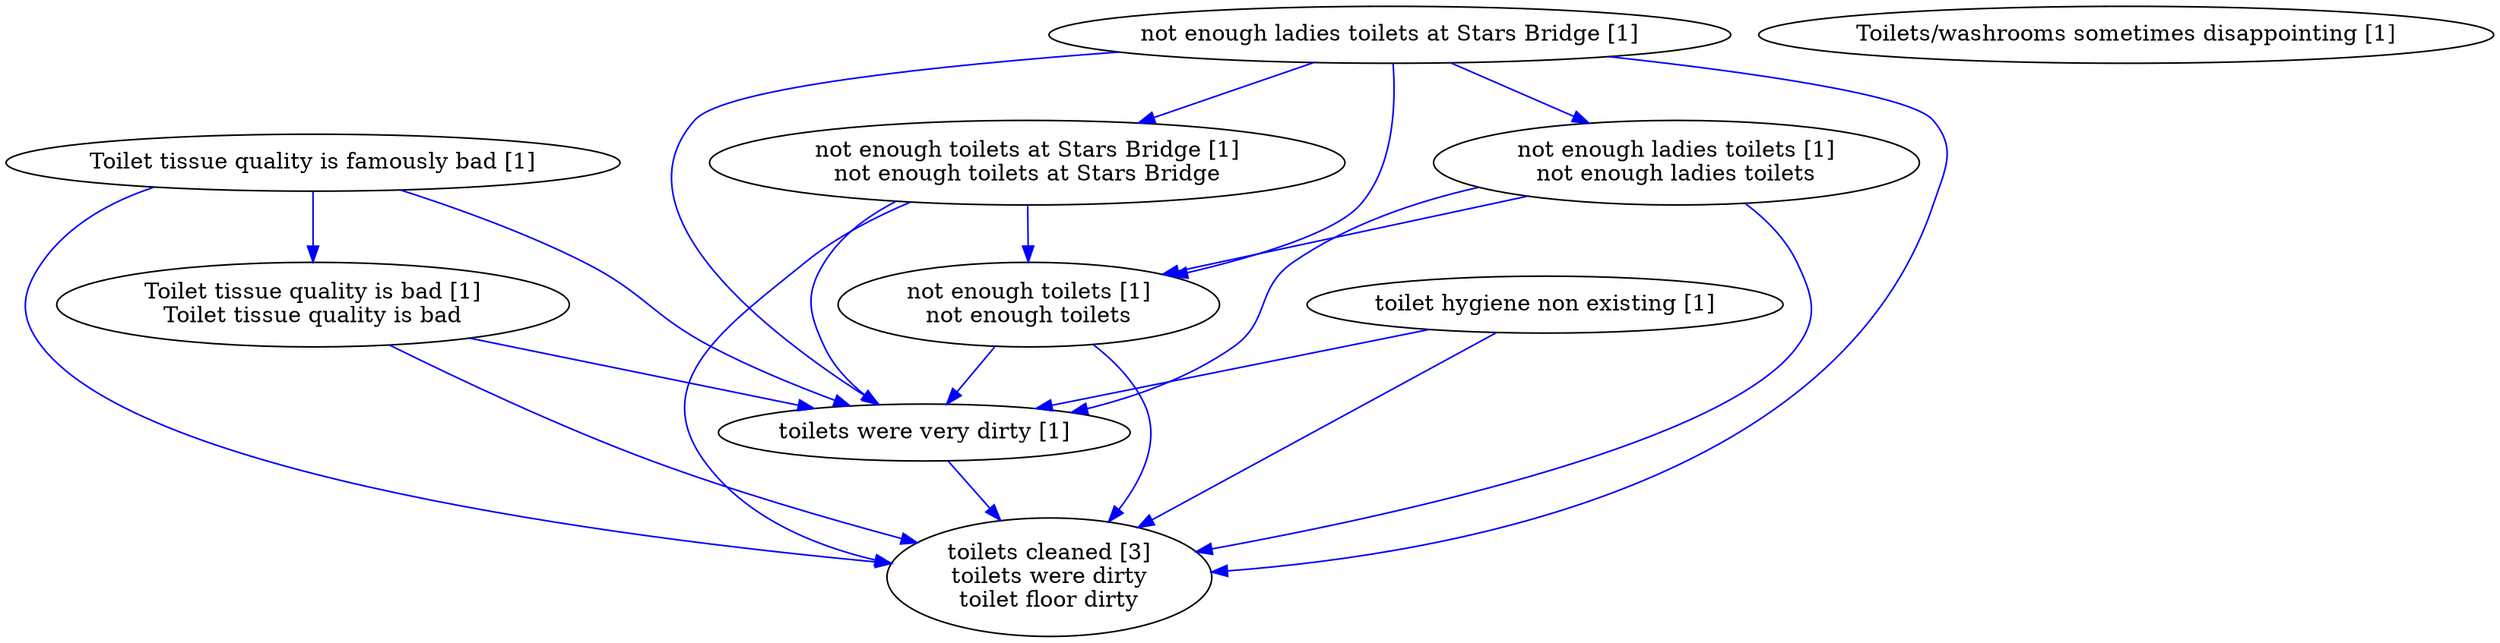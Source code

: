 digraph collapsedGraph {
"toilets cleaned [3]\ntoilets were dirty\ntoilet floor dirty""Toilet tissue quality is famously bad [1]""Toilet tissue quality is bad [1]\nToilet tissue quality is bad""Toilets/washrooms sometimes disappointing [1]""not enough ladies toilets at Stars Bridge [1]""not enough toilets at Stars Bridge [1]\nnot enough toilets at Stars Bridge""not enough toilets [1]\nnot enough toilets""not enough ladies toilets [1]\nnot enough ladies toilets""toilet hygiene non existing [1]""toilets were very dirty [1]""Toilet tissue quality is bad [1]\nToilet tissue quality is bad" -> "toilets cleaned [3]\ntoilets were dirty\ntoilet floor dirty" [color=blue]
"Toilet tissue quality is famously bad [1]" -> "toilets cleaned [3]\ntoilets were dirty\ntoilet floor dirty" [color=blue]
"Toilet tissue quality is famously bad [1]" -> "toilets were very dirty [1]" [color=blue]
"not enough toilets at Stars Bridge [1]\nnot enough toilets at Stars Bridge" -> "toilets cleaned [3]\ntoilets were dirty\ntoilet floor dirty" [color=blue]
"Toilet tissue quality is bad [1]\nToilet tissue quality is bad" -> "toilets were very dirty [1]" [color=blue]
"not enough ladies toilets [1]\nnot enough ladies toilets" -> "toilets cleaned [3]\ntoilets were dirty\ntoilet floor dirty" [color=blue]
"not enough toilets at Stars Bridge [1]\nnot enough toilets at Stars Bridge" -> "toilets were very dirty [1]" [color=blue]
"not enough ladies toilets [1]\nnot enough ladies toilets" -> "toilets were very dirty [1]" [color=blue]
"not enough toilets [1]\nnot enough toilets" -> "toilets cleaned [3]\ntoilets were dirty\ntoilet floor dirty" [color=blue]
"toilets were very dirty [1]" -> "toilets cleaned [3]\ntoilets were dirty\ntoilet floor dirty" [color=blue]
"toilet hygiene non existing [1]" -> "toilets were very dirty [1]" [color=blue]
"toilet hygiene non existing [1]" -> "toilets cleaned [3]\ntoilets were dirty\ntoilet floor dirty" [color=blue]
"not enough ladies toilets at Stars Bridge [1]" -> "toilets cleaned [3]\ntoilets were dirty\ntoilet floor dirty" [color=blue]
"not enough toilets [1]\nnot enough toilets" -> "toilets were very dirty [1]" [color=blue]
"not enough ladies toilets at Stars Bridge [1]" -> "toilets were very dirty [1]" [color=blue]
"Toilet tissue quality is famously bad [1]" -> "Toilet tissue quality is bad [1]\nToilet tissue quality is bad" [color=blue]
"not enough ladies toilets at Stars Bridge [1]" -> "not enough toilets at Stars Bridge [1]\nnot enough toilets at Stars Bridge" [color=blue]
"not enough toilets at Stars Bridge [1]\nnot enough toilets at Stars Bridge" -> "not enough toilets [1]\nnot enough toilets" [color=blue]
"not enough ladies toilets at Stars Bridge [1]" -> "not enough ladies toilets [1]\nnot enough ladies toilets" [color=blue]
"not enough ladies toilets [1]\nnot enough ladies toilets" -> "not enough toilets [1]\nnot enough toilets" [color=blue]
"not enough ladies toilets at Stars Bridge [1]" -> "not enough toilets [1]\nnot enough toilets" [color=blue]
}